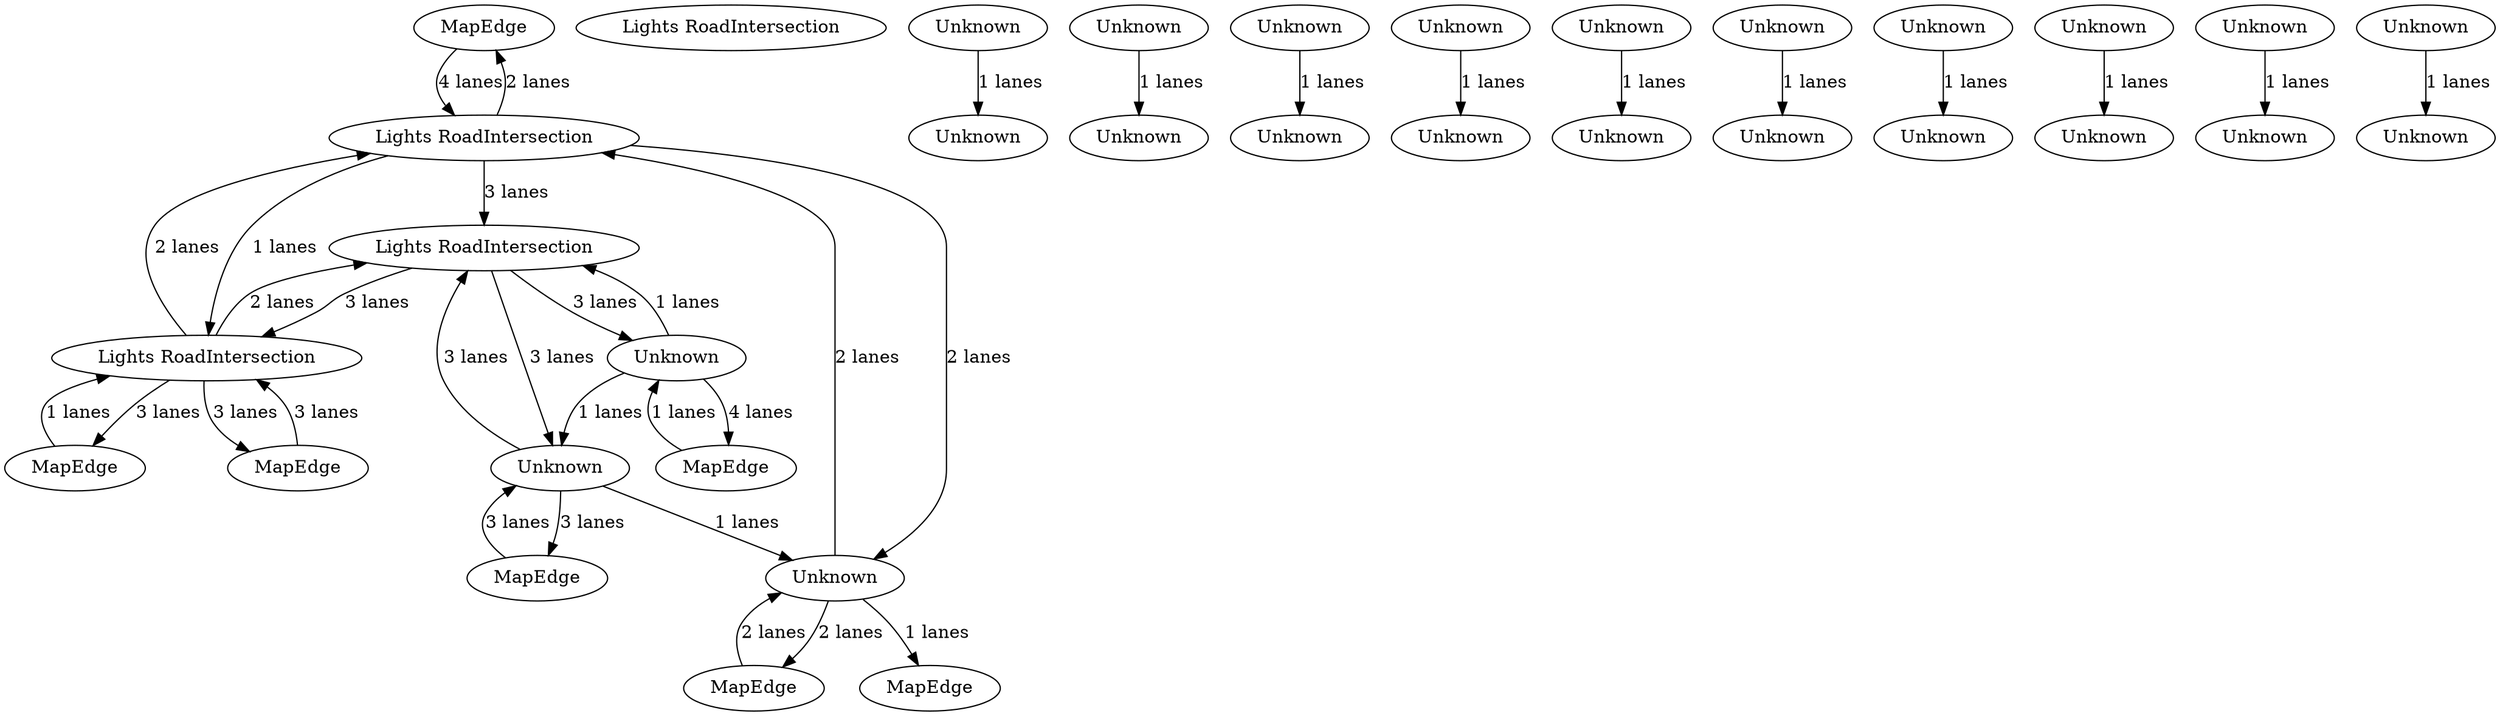 digraph {
    0 [ label = "MapEdge" ]
    1 [ label = "MapEdge" ]
    2 [ label = "MapEdge" ]
    3 [ label = "MapEdge" ]
    4 [ label = "Lights RoadIntersection" ]
    5 [ label = "MapEdge" ]
    6 [ label = "MapEdge" ]
    7 [ label = "Lights RoadIntersection" ]
    8 [ label = "Lights RoadIntersection" ]
    9 [ label = "Lights RoadIntersection" ]
    10 [ label = "MapEdge" ]
    11 [ label = "Unknown" ]
    12 [ label = "Unknown" ]
    13 [ label = "Unknown" ]
    14 [ label = "Unknown" ]
    15 [ label = "Unknown" ]
    16 [ label = "Unknown" ]
    17 [ label = "Unknown" ]
    18 [ label = "Unknown" ]
    19 [ label = "Unknown" ]
    20 [ label = "Unknown" ]
    21 [ label = "Unknown" ]
    22 [ label = "Unknown" ]
    23 [ label = "Unknown" ]
    24 [ label = "Unknown" ]
    25 [ label = "Unknown" ]
    26 [ label = "Unknown" ]
    27 [ label = "Unknown" ]
    28 [ label = "Unknown" ]
    29 [ label = "Unknown" ]
    30 [ label = "Unknown" ]
    31 [ label = "Unknown" ]
    32 [ label = "Unknown" ]
    33 [ label = "Unknown" ]
    10 -> 9 [ label = "3 lanes" ]
    9 -> 10 [ label = "3 lanes" ]
    7 -> 9 [ label = "1 lanes" ]
    9 -> 7 [ label = "2 lanes" ]
    9 -> 8 [ label = "2 lanes" ]
    8 -> 9 [ label = "3 lanes" ]
    8 -> 32 [ label = "3 lanes" ]
    32 -> 8 [ label = "3 lanes" ]
    32 -> 2 [ label = "3 lanes" ]
    2 -> 32 [ label = "3 lanes" ]
    7 -> 8 [ label = "3 lanes" ]
    31 -> 3 [ label = "4 lanes" ]
    3 -> 31 [ label = "1 lanes" ]
    0 -> 7 [ label = "4 lanes" ]
    7 -> 0 [ label = "2 lanes" ]
    1 -> 33 [ label = "2 lanes" ]
    33 -> 1 [ label = "2 lanes" ]
    33 -> 7 [ label = "2 lanes" ]
    7 -> 33 [ label = "2 lanes" ]
    13 -> 14 [ label = "1 lanes" ]
    15 -> 16 [ label = "1 lanes" ]
    18 -> 19 [ label = "1 lanes" ]
    20 -> 21 [ label = "1 lanes" ]
    22 -> 23 [ label = "1 lanes" ]
    24 -> 12 [ label = "1 lanes" ]
    25 -> 26 [ label = "1 lanes" ]
    27 -> 28 [ label = "1 lanes" ]
    29 -> 11 [ label = "1 lanes" ]
    17 -> 30 [ label = "1 lanes" ]
    33 -> 5 [ label = "1 lanes" ]
    31 -> 32 [ label = "1 lanes" ]
    32 -> 33 [ label = "1 lanes" ]
    9 -> 6 [ label = "3 lanes" ]
    6 -> 9 [ label = "1 lanes" ]
    8 -> 31 [ label = "3 lanes" ]
    31 -> 8 [ label = "1 lanes" ]
}

